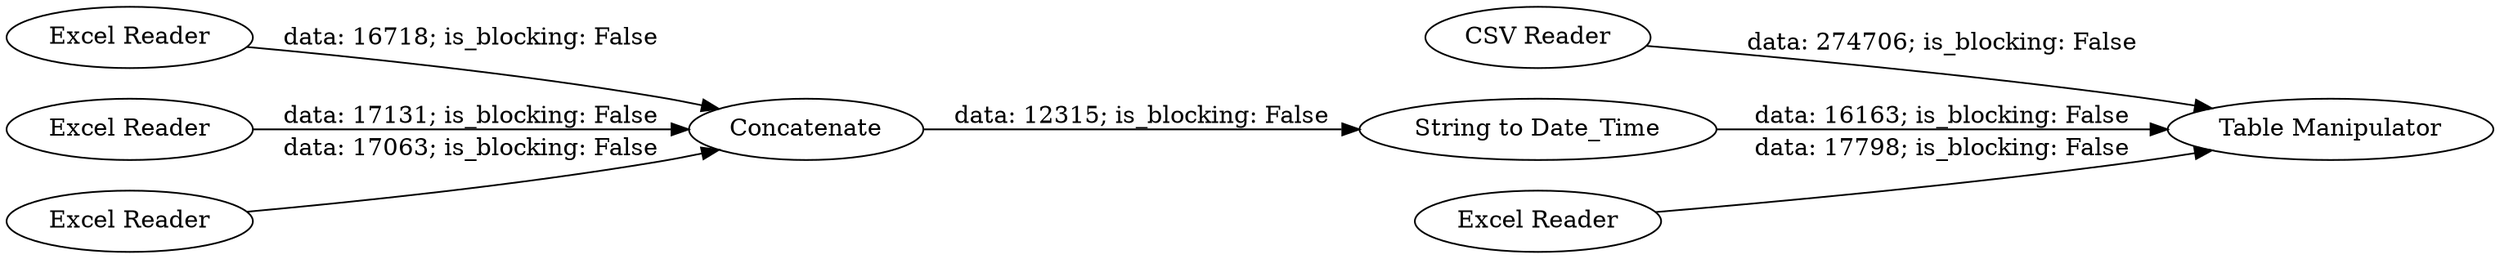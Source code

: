 digraph {
	"8909178645407244003_8" [label="Table Manipulator"]
	"8909178645407244003_2" [label="CSV Reader"]
	"8909178645407244003_5" [label="Excel Reader"]
	"8909178645407244003_7" [label=Concatenate]
	"8909178645407244003_4" [label="Excel Reader"]
	"8909178645407244003_6" [label="Excel Reader"]
	"8909178645407244003_9" [label="String to Date_Time"]
	"8909178645407244003_3" [label="Excel Reader"]
	"8909178645407244003_2" -> "8909178645407244003_8" [label="data: 274706; is_blocking: False"]
	"8909178645407244003_3" -> "8909178645407244003_8" [label="data: 17798; is_blocking: False"]
	"8909178645407244003_7" -> "8909178645407244003_9" [label="data: 12315; is_blocking: False"]
	"8909178645407244003_4" -> "8909178645407244003_7" [label="data: 17131; is_blocking: False"]
	"8909178645407244003_6" -> "8909178645407244003_7" [label="data: 17063; is_blocking: False"]
	"8909178645407244003_9" -> "8909178645407244003_8" [label="data: 16163; is_blocking: False"]
	"8909178645407244003_5" -> "8909178645407244003_7" [label="data: 16718; is_blocking: False"]
	rankdir=LR
}
